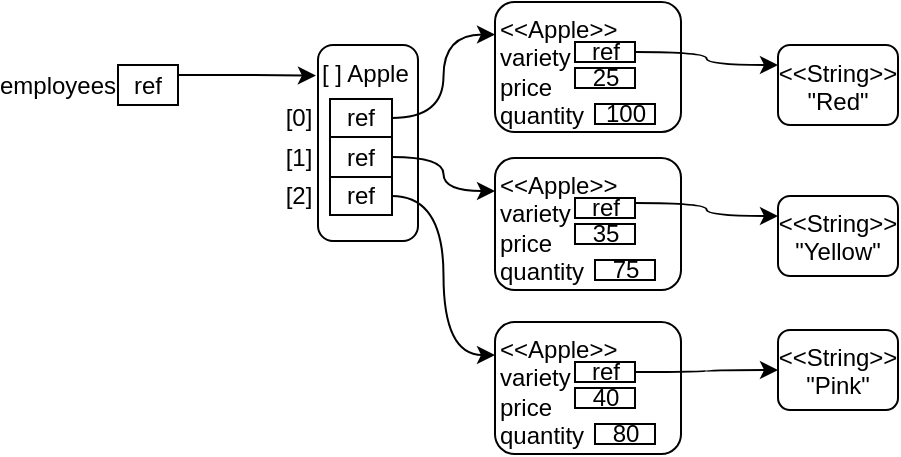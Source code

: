 <mxfile version="13.10.9" type="device"><diagram id="f6Vd-VdbtH1b5ojAmAjp" name="Page-1"><mxGraphModel dx="786" dy="407" grid="1" gridSize="10" guides="1" tooltips="1" connect="1" arrows="1" fold="1" page="1" pageScale="1" pageWidth="827" pageHeight="1169" math="0" shadow="0"><root><mxCell id="0"/><mxCell id="1" parent="0"/><mxCell id="kQcdHg4HEjLMbd2R6tHd-1" value="" style="shape=table;html=1;whiteSpace=wrap;startSize=0;container=1;collapsible=0;childLayout=tableLayout;strokeColor=none;" vertex="1" parent="1"><mxGeometry x="170" y="505.5" width="31" height="58" as="geometry"/></mxCell><mxCell id="kQcdHg4HEjLMbd2R6tHd-2" value="" style="shape=partialRectangle;html=1;whiteSpace=wrap;collapsible=0;dropTarget=0;pointerEvents=0;fillColor=none;top=0;left=0;bottom=0;right=0;points=[[0,0.5],[1,0.5]];portConstraint=eastwest;" vertex="1" parent="kQcdHg4HEjLMbd2R6tHd-1"><mxGeometry width="31" height="19" as="geometry"/></mxCell><mxCell id="kQcdHg4HEjLMbd2R6tHd-3" value="[0]" style="shape=partialRectangle;html=1;whiteSpace=wrap;connectable=0;overflow=hidden;fillColor=none;top=0;left=0;bottom=0;right=0;" vertex="1" parent="kQcdHg4HEjLMbd2R6tHd-2"><mxGeometry width="31" height="19" as="geometry"/></mxCell><mxCell id="kQcdHg4HEjLMbd2R6tHd-4" value="" style="shape=partialRectangle;html=1;whiteSpace=wrap;collapsible=0;dropTarget=0;pointerEvents=0;fillColor=none;top=0;left=0;bottom=0;right=0;points=[[0,0.5],[1,0.5]];portConstraint=eastwest;" vertex="1" parent="kQcdHg4HEjLMbd2R6tHd-1"><mxGeometry y="19" width="31" height="20" as="geometry"/></mxCell><mxCell id="kQcdHg4HEjLMbd2R6tHd-5" value="[1]" style="shape=partialRectangle;html=1;whiteSpace=wrap;connectable=0;overflow=hidden;fillColor=none;top=0;left=0;bottom=0;right=0;" vertex="1" parent="kQcdHg4HEjLMbd2R6tHd-4"><mxGeometry width="31" height="20" as="geometry"/></mxCell><mxCell id="kQcdHg4HEjLMbd2R6tHd-6" value="" style="shape=partialRectangle;html=1;whiteSpace=wrap;collapsible=0;dropTarget=0;pointerEvents=0;fillColor=none;top=0;left=0;bottom=0;right=0;points=[[0,0.5],[1,0.5]];portConstraint=eastwest;" vertex="1" parent="kQcdHg4HEjLMbd2R6tHd-1"><mxGeometry y="39" width="31" height="19" as="geometry"/></mxCell><mxCell id="kQcdHg4HEjLMbd2R6tHd-7" value="[2]" style="shape=partialRectangle;html=1;whiteSpace=wrap;connectable=0;overflow=hidden;fillColor=none;top=0;left=0;bottom=0;right=0;" vertex="1" parent="kQcdHg4HEjLMbd2R6tHd-6"><mxGeometry width="31" height="19" as="geometry"/></mxCell><mxCell id="kQcdHg4HEjLMbd2R6tHd-8" value="employees" style="text;html=1;strokeColor=none;fillColor=none;align=center;verticalAlign=middle;whiteSpace=wrap;rounded=0;" vertex="1" parent="1"><mxGeometry x="45" y="488.5" width="40" height="20" as="geometry"/></mxCell><mxCell id="kQcdHg4HEjLMbd2R6tHd-9" value="ref" style="rounded=0;whiteSpace=wrap;html=1;" vertex="1" parent="1"><mxGeometry x="95" y="488.5" width="30" height="20" as="geometry"/></mxCell><mxCell id="kQcdHg4HEjLMbd2R6tHd-10" style="edgeStyle=orthogonalEdgeStyle;rounded=0;orthogonalLoop=1;jettySize=auto;html=1;exitX=1;exitY=0.25;exitDx=0;exitDy=0;entryX=-0.021;entryY=0.156;entryDx=0;entryDy=0;entryPerimeter=0;" edge="1" parent="1" source="kQcdHg4HEjLMbd2R6tHd-9" target="kQcdHg4HEjLMbd2R6tHd-11"><mxGeometry x="45" y="458.5" as="geometry"/></mxCell><mxCell id="kQcdHg4HEjLMbd2R6tHd-11" value="[ ] Apple" style="rounded=1;whiteSpace=wrap;html=1;align=left;verticalAlign=top;" vertex="1" parent="1"><mxGeometry x="195" y="478.5" width="50" height="98" as="geometry"/></mxCell><mxCell id="kQcdHg4HEjLMbd2R6tHd-12" value="" style="shape=table;html=1;whiteSpace=wrap;startSize=0;container=1;collapsible=0;childLayout=tableLayout;" vertex="1" parent="1"><mxGeometry x="201" y="505.5" width="31" height="58" as="geometry"/></mxCell><mxCell id="kQcdHg4HEjLMbd2R6tHd-13" value="" style="shape=partialRectangle;html=1;whiteSpace=wrap;collapsible=0;dropTarget=0;pointerEvents=0;fillColor=none;top=0;left=0;bottom=0;right=0;points=[[0,0.5],[1,0.5]];portConstraint=eastwest;" vertex="1" parent="kQcdHg4HEjLMbd2R6tHd-12"><mxGeometry width="31" height="19" as="geometry"/></mxCell><mxCell id="kQcdHg4HEjLMbd2R6tHd-14" value="ref" style="shape=partialRectangle;html=1;whiteSpace=wrap;connectable=0;overflow=hidden;fillColor=none;top=0;left=0;bottom=0;right=0;" vertex="1" parent="kQcdHg4HEjLMbd2R6tHd-13"><mxGeometry width="31" height="19" as="geometry"/></mxCell><mxCell id="kQcdHg4HEjLMbd2R6tHd-15" value="" style="shape=partialRectangle;html=1;whiteSpace=wrap;collapsible=0;dropTarget=0;pointerEvents=0;fillColor=none;top=0;left=0;bottom=0;right=0;points=[[0,0.5],[1,0.5]];portConstraint=eastwest;" vertex="1" parent="kQcdHg4HEjLMbd2R6tHd-12"><mxGeometry y="19" width="31" height="20" as="geometry"/></mxCell><mxCell id="kQcdHg4HEjLMbd2R6tHd-16" value="ref" style="shape=partialRectangle;html=1;whiteSpace=wrap;connectable=0;overflow=hidden;fillColor=none;top=0;left=0;bottom=0;right=0;" vertex="1" parent="kQcdHg4HEjLMbd2R6tHd-15"><mxGeometry width="31" height="20" as="geometry"/></mxCell><mxCell id="kQcdHg4HEjLMbd2R6tHd-17" value="" style="shape=partialRectangle;html=1;whiteSpace=wrap;collapsible=0;dropTarget=0;pointerEvents=0;fillColor=none;top=0;left=0;bottom=0;right=0;points=[[0,0.5],[1,0.5]];portConstraint=eastwest;" vertex="1" parent="kQcdHg4HEjLMbd2R6tHd-12"><mxGeometry y="39" width="31" height="19" as="geometry"/></mxCell><mxCell id="kQcdHg4HEjLMbd2R6tHd-18" value="ref" style="shape=partialRectangle;html=1;whiteSpace=wrap;connectable=0;overflow=hidden;fillColor=none;top=0;left=0;bottom=0;right=0;" vertex="1" parent="kQcdHg4HEjLMbd2R6tHd-17"><mxGeometry width="31" height="19" as="geometry"/></mxCell><mxCell id="kQcdHg4HEjLMbd2R6tHd-19" value="&amp;lt;&amp;lt;String&amp;gt;&amp;gt;&lt;br&gt;&quot;Red&quot;" style="rounded=1;whiteSpace=wrap;html=1;verticalAlign=top;" vertex="1" parent="1"><mxGeometry x="425" y="478.5" width="60" height="40" as="geometry"/></mxCell><mxCell id="kQcdHg4HEjLMbd2R6tHd-20" style="edgeStyle=orthogonalEdgeStyle;curved=1;rounded=0;orthogonalLoop=1;jettySize=auto;html=1;exitX=1;exitY=0.5;exitDx=0;exitDy=0;entryX=0;entryY=0.25;entryDx=0;entryDy=0;" edge="1" parent="1" source="kQcdHg4HEjLMbd2R6tHd-13" target="kQcdHg4HEjLMbd2R6tHd-28"><mxGeometry relative="1" as="geometry"/></mxCell><mxCell id="kQcdHg4HEjLMbd2R6tHd-21" value="&amp;lt;&amp;lt;String&amp;gt;&amp;gt;&lt;br&gt;&quot;Yellow&quot;" style="rounded=1;whiteSpace=wrap;html=1;verticalAlign=top;" vertex="1" parent="1"><mxGeometry x="425" y="554" width="60" height="40" as="geometry"/></mxCell><mxCell id="kQcdHg4HEjLMbd2R6tHd-22" value="" style="group" vertex="1" connectable="0" parent="1"><mxGeometry x="283.5" y="535" width="93" height="66" as="geometry"/></mxCell><mxCell id="kQcdHg4HEjLMbd2R6tHd-23" value="&amp;lt;&amp;lt;Apple&amp;gt;&amp;gt;&lt;br&gt;variety&lt;br&gt;price&lt;br&gt;quantity" style="rounded=1;whiteSpace=wrap;html=1;verticalAlign=top;align=left;" vertex="1" parent="kQcdHg4HEjLMbd2R6tHd-22"><mxGeometry width="93" height="66" as="geometry"/></mxCell><mxCell id="kQcdHg4HEjLMbd2R6tHd-24" value="ref" style="rounded=0;whiteSpace=wrap;html=1;" vertex="1" parent="kQcdHg4HEjLMbd2R6tHd-22"><mxGeometry x="40" y="20" width="30" height="10" as="geometry"/></mxCell><mxCell id="kQcdHg4HEjLMbd2R6tHd-25" value="35" style="rounded=0;whiteSpace=wrap;html=1;" vertex="1" parent="kQcdHg4HEjLMbd2R6tHd-22"><mxGeometry x="40" y="33" width="30" height="10" as="geometry"/></mxCell><mxCell id="kQcdHg4HEjLMbd2R6tHd-26" value="75" style="rounded=0;whiteSpace=wrap;html=1;" vertex="1" parent="kQcdHg4HEjLMbd2R6tHd-22"><mxGeometry x="50" y="51" width="30" height="10" as="geometry"/></mxCell><mxCell id="kQcdHg4HEjLMbd2R6tHd-27" value="" style="group" vertex="1" connectable="0" parent="1"><mxGeometry x="283.5" y="457" width="93" height="65" as="geometry"/></mxCell><mxCell id="kQcdHg4HEjLMbd2R6tHd-28" value="&amp;lt;&amp;lt;Apple&amp;gt;&amp;gt;&lt;br&gt;variety&lt;br&gt;price&lt;br&gt;quantity" style="rounded=1;whiteSpace=wrap;html=1;verticalAlign=top;align=left;" vertex="1" parent="kQcdHg4HEjLMbd2R6tHd-27"><mxGeometry width="93" height="65" as="geometry"/></mxCell><mxCell id="kQcdHg4HEjLMbd2R6tHd-29" value="ref" style="rounded=0;whiteSpace=wrap;html=1;" vertex="1" parent="kQcdHg4HEjLMbd2R6tHd-27"><mxGeometry x="40" y="20" width="30" height="10" as="geometry"/></mxCell><mxCell id="kQcdHg4HEjLMbd2R6tHd-30" value="25" style="rounded=0;whiteSpace=wrap;html=1;" vertex="1" parent="kQcdHg4HEjLMbd2R6tHd-27"><mxGeometry x="40" y="33" width="30" height="10" as="geometry"/></mxCell><mxCell id="kQcdHg4HEjLMbd2R6tHd-31" value="100" style="rounded=0;whiteSpace=wrap;html=1;" vertex="1" parent="kQcdHg4HEjLMbd2R6tHd-27"><mxGeometry x="50" y="51" width="30" height="10" as="geometry"/></mxCell><mxCell id="kQcdHg4HEjLMbd2R6tHd-32" value="" style="group" vertex="1" connectable="0" parent="1"><mxGeometry x="283.5" y="617" width="93" height="66" as="geometry"/></mxCell><mxCell id="kQcdHg4HEjLMbd2R6tHd-33" value="&amp;lt;&amp;lt;Apple&amp;gt;&amp;gt;&lt;br&gt;variety&lt;br&gt;price&lt;br&gt;quantity" style="rounded=1;whiteSpace=wrap;html=1;verticalAlign=top;align=left;" vertex="1" parent="kQcdHg4HEjLMbd2R6tHd-32"><mxGeometry width="93" height="66" as="geometry"/></mxCell><mxCell id="kQcdHg4HEjLMbd2R6tHd-34" value="ref" style="rounded=0;whiteSpace=wrap;html=1;" vertex="1" parent="kQcdHg4HEjLMbd2R6tHd-32"><mxGeometry x="40" y="20" width="30" height="10" as="geometry"/></mxCell><mxCell id="kQcdHg4HEjLMbd2R6tHd-35" value="40" style="rounded=0;whiteSpace=wrap;html=1;" vertex="1" parent="kQcdHg4HEjLMbd2R6tHd-32"><mxGeometry x="40" y="33" width="30" height="10" as="geometry"/></mxCell><mxCell id="kQcdHg4HEjLMbd2R6tHd-36" value="80" style="rounded=0;whiteSpace=wrap;html=1;" vertex="1" parent="kQcdHg4HEjLMbd2R6tHd-32"><mxGeometry x="50" y="51" width="30" height="10" as="geometry"/></mxCell><mxCell id="kQcdHg4HEjLMbd2R6tHd-37" value="&amp;lt;&amp;lt;String&amp;gt;&amp;gt;&lt;br&gt;&quot;Pink&quot;" style="rounded=1;whiteSpace=wrap;html=1;verticalAlign=top;" vertex="1" parent="1"><mxGeometry x="425" y="621" width="60" height="40" as="geometry"/></mxCell><mxCell id="kQcdHg4HEjLMbd2R6tHd-38" style="edgeStyle=orthogonalEdgeStyle;curved=1;rounded=0;orthogonalLoop=1;jettySize=auto;html=1;exitX=1;exitY=0.5;exitDx=0;exitDy=0;entryX=0;entryY=0.25;entryDx=0;entryDy=0;" edge="1" parent="1" source="kQcdHg4HEjLMbd2R6tHd-15" target="kQcdHg4HEjLMbd2R6tHd-23"><mxGeometry relative="1" as="geometry"/></mxCell><mxCell id="kQcdHg4HEjLMbd2R6tHd-39" style="edgeStyle=orthogonalEdgeStyle;curved=1;rounded=0;orthogonalLoop=1;jettySize=auto;html=1;exitX=1;exitY=0.5;exitDx=0;exitDy=0;entryX=0;entryY=0.25;entryDx=0;entryDy=0;" edge="1" parent="1" source="kQcdHg4HEjLMbd2R6tHd-17" target="kQcdHg4HEjLMbd2R6tHd-33"><mxGeometry relative="1" as="geometry"/></mxCell><mxCell id="kQcdHg4HEjLMbd2R6tHd-40" style="edgeStyle=orthogonalEdgeStyle;curved=1;rounded=0;orthogonalLoop=1;jettySize=auto;html=1;exitX=1;exitY=0.25;exitDx=0;exitDy=0;entryX=0;entryY=0.25;entryDx=0;entryDy=0;" edge="1" parent="1" source="kQcdHg4HEjLMbd2R6tHd-24" target="kQcdHg4HEjLMbd2R6tHd-21"><mxGeometry relative="1" as="geometry"/></mxCell><mxCell id="kQcdHg4HEjLMbd2R6tHd-41" style="edgeStyle=orthogonalEdgeStyle;curved=1;rounded=0;orthogonalLoop=1;jettySize=auto;html=1;exitX=1;exitY=0.5;exitDx=0;exitDy=0;entryX=0;entryY=0.5;entryDx=0;entryDy=0;" edge="1" parent="1" source="kQcdHg4HEjLMbd2R6tHd-34" target="kQcdHg4HEjLMbd2R6tHd-37"><mxGeometry relative="1" as="geometry"/></mxCell><mxCell id="kQcdHg4HEjLMbd2R6tHd-42" style="edgeStyle=orthogonalEdgeStyle;curved=1;rounded=0;orthogonalLoop=1;jettySize=auto;html=1;exitX=1;exitY=0.5;exitDx=0;exitDy=0;entryX=0;entryY=0.25;entryDx=0;entryDy=0;" edge="1" parent="1" source="kQcdHg4HEjLMbd2R6tHd-29" target="kQcdHg4HEjLMbd2R6tHd-19"><mxGeometry relative="1" as="geometry"/></mxCell></root></mxGraphModel></diagram></mxfile>